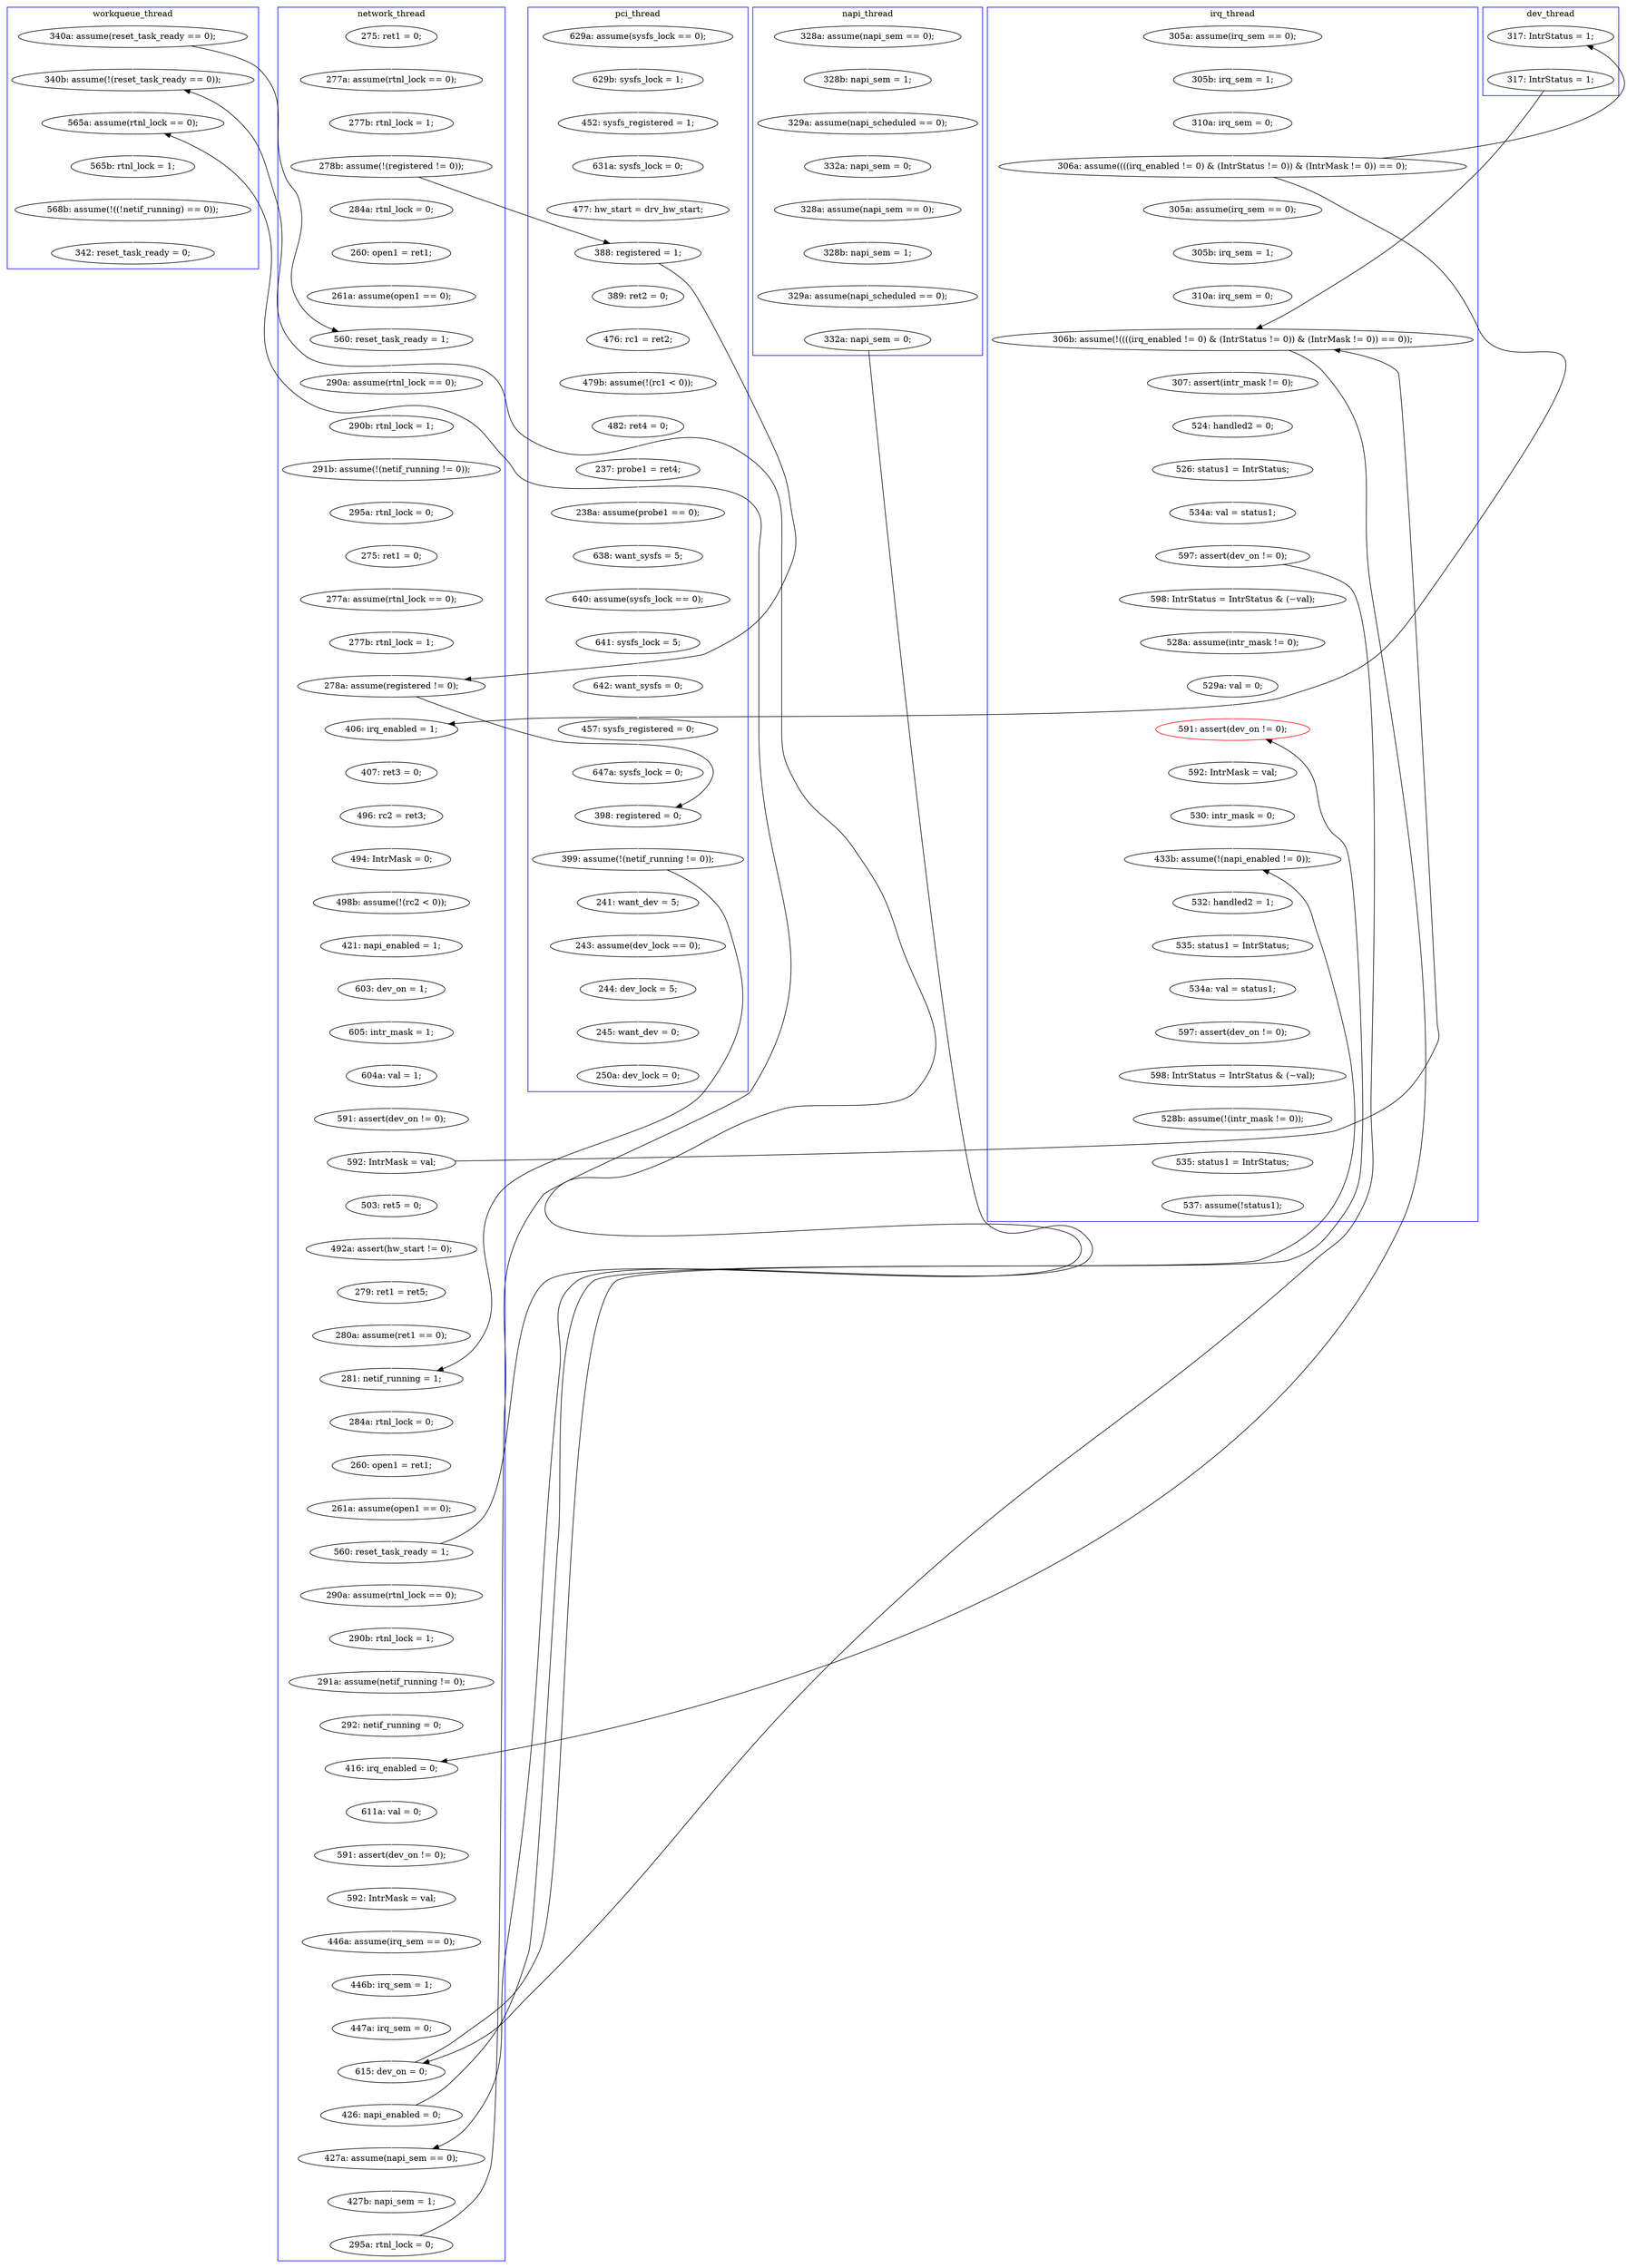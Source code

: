 digraph Counterexample {
	126 -> 129 [color = white, style = solid]
	157 -> 158 [color = white, style = solid]
	133 -> 141 [color = white, style = solid]
	142 -> 143 [color = white, style = solid]
	165 -> 170 [color = white, style = solid]
	197 -> 203 [color = white, style = solid]
	100 -> 125 [color = white, style = solid]
	71 -> 72 [color = white, style = solid]
	247 -> 248 [color = white, style = solid]
	263 -> 264 [color = white, style = solid]
	218 -> 222 [color = white, style = solid]
	269 -> 270 [color = white, style = solid]
	199 -> 217 [color = black, style = solid, constraint = false]
	145 -> 156 [color = white, style = solid]
	235 -> 242 [color = white, style = solid]
	146 -> 147 [color = white, style = solid]
	197 -> 230 [color = black, style = solid, constraint = false]
	60 -> 61 [color = white, style = solid]
	268 -> 269 [color = black, style = solid, constraint = false]
	292 -> 296 [color = white, style = solid]
	80 -> 81 [color = white, style = solid]
	193 -> 217 [color = white, style = solid]
	217 -> 235 [color = white, style = solid]
	103 -> 115 [color = white, style = solid]
	261 -> 280 [color = black, style = solid, constraint = false]
	54 -> 100 [color = black, style = solid, constraint = false]
	79 -> 80 [color = white, style = solid]
	212 -> 218 [color = white, style = solid]
	195 -> 263 [color = black, style = solid, constraint = false]
	141 -> 142 [color = white, style = solid]
	120 -> 168 [color = white, style = solid]
	176 -> 217 [color = black, style = solid, constraint = false]
	270 -> 272 [color = white, style = solid]
	81 -> 84 [color = white, style = solid]
	87 -> 90 [color = white, style = solid]
	171 -> 234 [color = white, style = solid]
	29 -> 30 [color = white, style = solid]
	186 -> 187 [color = white, style = solid]
	57 -> 62 [color = white, style = solid]
	71 -> 145 [color = black, style = solid, constraint = false]
	94 -> 95 [color = white, style = solid]
	217 -> 218 [color = black, style = solid, constraint = false]
	184 -> 185 [color = white, style = solid]
	107 -> 108 [color = white, style = solid]
	30 -> 49 [color = white, style = solid]
	287 -> 291 [color = white, style = solid]
	62 -> 71 [color = white, style = solid]
	113 -> 120 [color = white, style = solid]
	272 -> 300 [color = white, style = solid]
	67 -> 146 [color = white, style = solid]
	67 -> 156 [color = black, style = solid, constraint = false]
	283 -> 287 [color = white, style = solid]
	170 -> 172 [color = white, style = solid]
	224 -> 225 [color = white, style = solid]
	84 -> 107 [color = white, style = solid]
	245 -> 250 [color = white, style = solid]
	246 -> 247 [color = white, style = solid]
	109 -> 110 [color = white, style = solid]
	147 -> 193 [color = white, style = solid]
	76 -> 79 [color = white, style = solid]
	204 -> 206 [color = white, style = solid]
	242 -> 243 [color = white, style = solid]
	233 -> 236 [color = white, style = solid]
	125 -> 126 [color = white, style = solid]
	236 -> 255 [color = white, style = solid]
	276 -> 280 [color = white, style = solid]
	108 -> 109 [color = white, style = solid]
	136 -> 199 [color = white, style = solid]
	98 -> 103 [color = white, style = solid]
	282 -> 283 [color = white, style = solid]
	179 -> 180 [color = white, style = solid]
	273 -> 274 [color = white, style = solid]
	95 -> 98 [color = white, style = solid]
	61 -> 63 [color = white, style = solid]
	42 -> 43 [color = white, style = solid]
	158 -> 160 [color = white, style = solid]
	180 -> 181 [color = white, style = solid]
	296 -> 312 [color = white, style = solid]
	168 -> 171 [color = white, style = solid]
	255 -> 261 [color = white, style = solid]
	175 -> 176 [color = white, style = solid]
	257 -> 258 [color = white, style = solid]
	172 -> 173 [color = white, style = solid]
	222 -> 224 [color = white, style = solid]
	129 -> 133 [color = white, style = solid]
	38 -> 42 [color = white, style = solid]
	160 -> 162 [color = white, style = solid]
	291 -> 292 [color = white, style = solid]
	176 -> 179 [color = white, style = solid]
	143 -> 145 [color = white, style = solid]
	90 -> 100 [color = white, style = solid]
	280 -> 282 [color = white, style = solid]
	187 -> 190 [color = white, style = solid]
	255 -> 273 [color = black, style = solid, constraint = false]
	225 -> 232 [color = white, style = solid]
	49 -> 57 [color = white, style = solid]
	250 -> 251 [color = white, style = solid]
	54 -> 230 [color = white, style = solid]
	86 -> 87 [color = white, style = solid]
	232 -> 233 [color = white, style = solid]
	312 -> 313 [color = white, style = solid]
	145 -> 168 [color = black, style = solid, constraint = false]
	132 -> 195 [color = white, style = solid]
	48 -> 71 [color = black, style = solid, constraint = false]
	173 -> 175 [color = white, style = solid]
	156 -> 157 [color = white, style = solid]
	243 -> 245 [color = white, style = solid]
	48 -> 86 [color = white, style = solid]
	250 -> 255 [color = black, style = solid, constraint = false]
	206 -> 212 [color = white, style = solid]
	43 -> 48 [color = white, style = solid]
	274 -> 276 [color = white, style = solid]
	116 -> 132 [color = white, style = solid]
	234 -> 246 [color = white, style = solid]
	171 -> 185 [color = black, style = solid, constraint = false]
	162 -> 165 [color = white, style = solid]
	251 -> 257 [color = white, style = solid]
	72 -> 76 [color = white, style = solid]
	261 -> 263 [color = white, style = solid]
	190 -> 197 [color = white, style = solid]
	185 -> 186 [color = white, style = solid]
	248 -> 286 [color = white, style = solid]
	110 -> 113 [color = white, style = solid]
	264 -> 268 [color = white, style = solid]
	258 -> 273 [color = white, style = solid]
	181 -> 184 [color = white, style = solid]
	115 -> 116 [color = white, style = solid]
	230 -> 269 [color = white, style = solid]
	67 -> 136 [color = black, style = solid, constraint = false]
	63 -> 67 [color = white, style = solid]
	203 -> 204 [color = white, style = solid]
	subgraph cluster5 {
		label = workqueue_thread
		color = blue
		300  [label = "342: reset_task_ready = 0;"]
		269  [label = "565a: assume(rtnl_lock == 0);"]
		54  [label = "340a: assume(reset_task_ready == 0);"]
		230  [label = "340b: assume(!(reset_task_ready == 0));"]
		270  [label = "565b: rtnl_lock = 1;"]
		272  [label = "568b: assume(!((!netif_running) == 0));"]
	}
	subgraph cluster4 {
		label = napi_thread
		color = blue
		115  [label = "328a: assume(napi_sem == 0);"]
		132  [label = "329a: assume(napi_scheduled == 0);"]
		94  [label = "328a: assume(napi_sem == 0);"]
		103  [label = "332a: napi_sem = 0;"]
		116  [label = "328b: napi_sem = 1;"]
		195  [label = "332a: napi_sem = 0;"]
		95  [label = "328b: napi_sem = 1;"]
		98  [label = "329a: assume(napi_scheduled == 0);"]
	}
	subgraph cluster1 {
		label = pci_thread
		color = blue
		72  [label = "389: ret2 = 0;"]
		113  [label = "457: sysfs_registered = 0;"]
		286  [label = "250a: dev_lock = 0;"]
		246  [label = "243: assume(dev_lock == 0);"]
		71  [label = "388: registered = 1;"]
		49  [label = "452: sysfs_registered = 1;"]
		168  [label = "398: registered = 0;"]
		76  [label = "476: rc1 = ret2;"]
		79  [label = "479b: assume(!(rc1 < 0));"]
		80  [label = "482: ret4 = 0;"]
		62  [label = "477: hw_start = drv_hw_start;"]
		107  [label = "638: want_sysfs = 5;"]
		109  [label = "641: sysfs_lock = 5;"]
		247  [label = "244: dev_lock = 5;"]
		29  [label = "629a: assume(sysfs_lock == 0);"]
		57  [label = "631a: sysfs_lock = 0;"]
		84  [label = "238a: assume(probe1 == 0);"]
		108  [label = "640: assume(sysfs_lock == 0);"]
		110  [label = "642: want_sysfs = 0;"]
		171  [label = "399: assume(!(netif_running != 0));"]
		120  [label = "647a: sysfs_lock = 0;"]
		234  [label = "241: want_dev = 5;"]
		81  [label = "237: probe1 = ret4;"]
		248  [label = "245: want_dev = 0;"]
		30  [label = "629b: sysfs_lock = 1;"]
	}
	subgraph cluster3 {
		label = irq_thread
		color = blue
		193  [label = "310a: irq_sem = 0;"]
		245  [label = "534a: val = status1;"]
		312  [label = "535: status1 = IntrStatus;"]
		217  [label = "306b: assume(!((((irq_enabled != 0) & (IntrStatus != 0)) & (IntrMask != 0)) == 0));"]
		258  [label = "529a: val = 0;"]
		283  [label = "535: status1 = IntrStatus;"]
		251  [label = "598: IntrStatus = IntrStatus & (~val);"]
		291  [label = "597: assert(dev_on != 0);"]
		313  [label = "537: assume(!status1);"]
		292  [label = "598: IntrStatus = IntrStatus & (~val);"]
		287  [label = "534a: val = status1;"]
		235  [label = "307: assert(intr_mask != 0);"]
		146  [label = "305a: assume(irq_sem == 0);"]
		276  [label = "530: intr_mask = 0;"]
		296  [label = "528b: assume(!(intr_mask != 0));"]
		273  [label = "591: assert(dev_on != 0);", color = red]
		61  [label = "305b: irq_sem = 1;"]
		63  [label = "310a: irq_sem = 0;"]
		280  [label = "433b: assume(!(napi_enabled != 0));"]
		274  [label = "592: IntrMask = val;"]
		147  [label = "305b: irq_sem = 1;"]
		67  [label = "306a: assume((((irq_enabled != 0) & (IntrStatus != 0)) & (IntrMask != 0)) == 0);"]
		257  [label = "528a: assume(intr_mask != 0);"]
		282  [label = "532: handled2 = 1;"]
		60  [label = "305a: assume(irq_sem == 0);"]
		250  [label = "597: assert(dev_on != 0);"]
		242  [label = "524: handled2 = 0;"]
		243  [label = "526: status1 = IntrStatus;"]
	}
	subgraph cluster2 {
		label = network_thread
		color = blue
		176  [label = "592: IntrMask = val;"]
		125  [label = "290a: assume(rtnl_lock == 0);"]
		261  [label = "426: napi_enabled = 0;"]
		185  [label = "281: netif_running = 1;"]
		42  [label = "277a: assume(rtnl_lock == 0);"]
		156  [label = "406: irq_enabled = 1;"]
		181  [label = "279: ret1 = ret5;"]
		187  [label = "260: open1 = ret1;"]
		142  [label = "277a: assume(rtnl_lock == 0);"]
		172  [label = "605: intr_mask = 1;"]
		236  [label = "447a: irq_sem = 0;"]
		38  [label = "275: ret1 = 0;"]
		222  [label = "611a: val = 0;"]
		129  [label = "291b: assume(!(netif_running != 0));"]
		170  [label = "603: dev_on = 1;"]
		218  [label = "416: irq_enabled = 0;"]
		180  [label = "492a: assert(hw_start != 0);"]
		175  [label = "591: assert(dev_on != 0);"]
		48  [label = "278b: assume(!(registered != 0));"]
		224  [label = "591: assert(dev_on != 0);"]
		186  [label = "284a: rtnl_lock = 0;"]
		173  [label = "604a: val = 1;"]
		233  [label = "446b: irq_sem = 1;"]
		158  [label = "496: rc2 = ret3;"]
		264  [label = "427b: napi_sem = 1;"]
		160  [label = "494: IntrMask = 0;"]
		162  [label = "498b: assume(!(rc2 < 0));"]
		203  [label = "290a: assume(rtnl_lock == 0);"]
		133  [label = "295a: rtnl_lock = 0;"]
		100  [label = "560: reset_task_ready = 1;"]
		263  [label = "427a: assume(napi_sem == 0);"]
		157  [label = "407: ret3 = 0;"]
		141  [label = "275: ret1 = 0;"]
		43  [label = "277b: rtnl_lock = 1;"]
		225  [label = "592: IntrMask = val;"]
		87  [label = "260: open1 = ret1;"]
		86  [label = "284a: rtnl_lock = 0;"]
		179  [label = "503: ret5 = 0;"]
		143  [label = "277b: rtnl_lock = 1;"]
		126  [label = "290b: rtnl_lock = 1;"]
		268  [label = "295a: rtnl_lock = 0;"]
		165  [label = "421: napi_enabled = 1;"]
		145  [label = "278a: assume(registered != 0);"]
		204  [label = "290b: rtnl_lock = 1;"]
		212  [label = "292: netif_running = 0;"]
		184  [label = "280a: assume(ret1 == 0);"]
		190  [label = "261a: assume(open1 == 0);"]
		206  [label = "291a: assume(netif_running != 0);"]
		232  [label = "446a: assume(irq_sem == 0);"]
		90  [label = "261a: assume(open1 == 0);"]
		255  [label = "615: dev_on = 0;"]
		197  [label = "560: reset_task_ready = 1;"]
	}
	subgraph cluster7 {
		label = dev_thread
		color = blue
		199  [label = "317: IntrStatus = 1;"]
		136  [label = "317: IntrStatus = 1;"]
	}
}